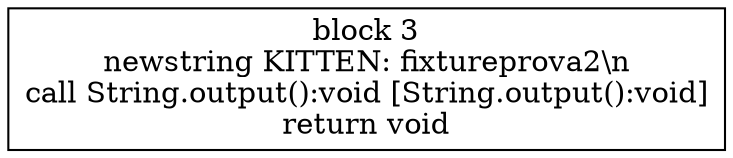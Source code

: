 digraph "testprova.fixture2" {
size = "11,7.5";
codeblock_3 [ shape = box, label = "block 3\nnewstring KITTEN: fixtureprova2\\n\ncall String.output():void [String.output():void]\nreturn void"];
}